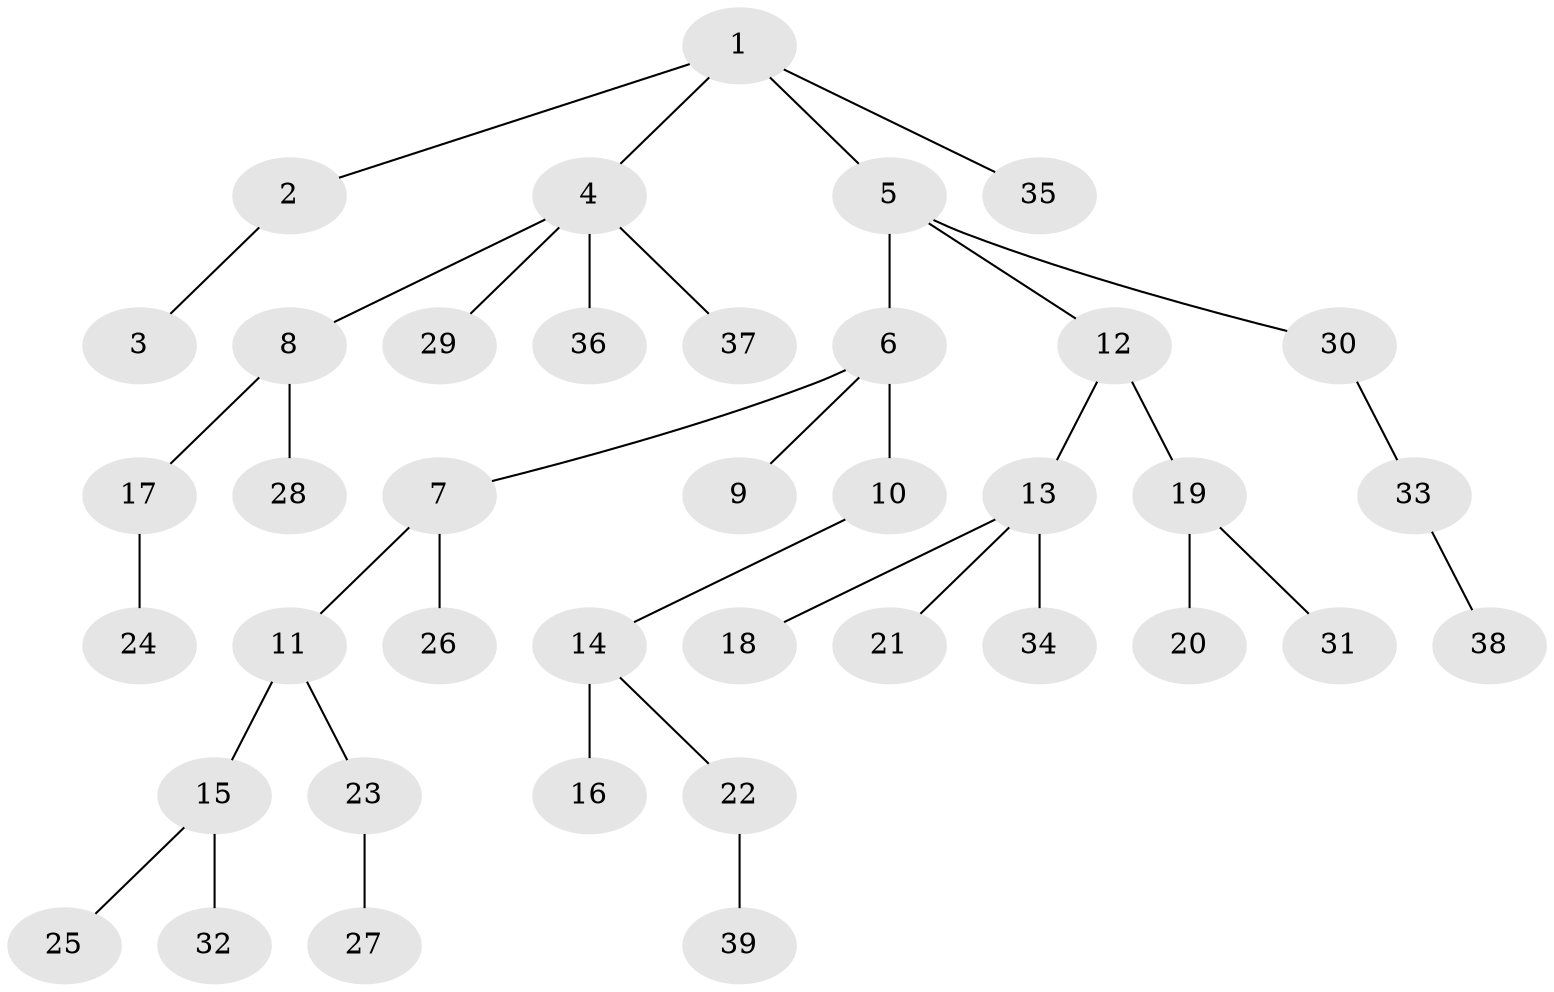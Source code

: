 // original degree distribution, {5: 0.06666666666666667, 3: 0.16, 1: 0.56, 7: 0.013333333333333334, 6: 0.013333333333333334, 4: 0.02666666666666667, 2: 0.16}
// Generated by graph-tools (version 1.1) at 2025/52/03/04/25 22:52:01]
// undirected, 39 vertices, 38 edges
graph export_dot {
  node [color=gray90,style=filled];
  1;
  2;
  3;
  4;
  5;
  6;
  7;
  8;
  9;
  10;
  11;
  12;
  13;
  14;
  15;
  16;
  17;
  18;
  19;
  20;
  21;
  22;
  23;
  24;
  25;
  26;
  27;
  28;
  29;
  30;
  31;
  32;
  33;
  34;
  35;
  36;
  37;
  38;
  39;
  1 -- 2 [weight=1.0];
  1 -- 4 [weight=1.0];
  1 -- 5 [weight=1.0];
  1 -- 35 [weight=1.0];
  2 -- 3 [weight=1.0];
  4 -- 8 [weight=1.0];
  4 -- 29 [weight=1.0];
  4 -- 36 [weight=2.0];
  4 -- 37 [weight=1.0];
  5 -- 6 [weight=1.0];
  5 -- 12 [weight=1.0];
  5 -- 30 [weight=1.0];
  6 -- 7 [weight=1.0];
  6 -- 9 [weight=2.0];
  6 -- 10 [weight=1.0];
  7 -- 11 [weight=2.0];
  7 -- 26 [weight=1.0];
  8 -- 17 [weight=1.0];
  8 -- 28 [weight=1.0];
  10 -- 14 [weight=1.0];
  11 -- 15 [weight=1.0];
  11 -- 23 [weight=1.0];
  12 -- 13 [weight=1.0];
  12 -- 19 [weight=2.0];
  13 -- 18 [weight=1.0];
  13 -- 21 [weight=1.0];
  13 -- 34 [weight=1.0];
  14 -- 16 [weight=2.0];
  14 -- 22 [weight=1.0];
  15 -- 25 [weight=1.0];
  15 -- 32 [weight=2.0];
  17 -- 24 [weight=2.0];
  19 -- 20 [weight=1.0];
  19 -- 31 [weight=1.0];
  22 -- 39 [weight=1.0];
  23 -- 27 [weight=1.0];
  30 -- 33 [weight=1.0];
  33 -- 38 [weight=1.0];
}
